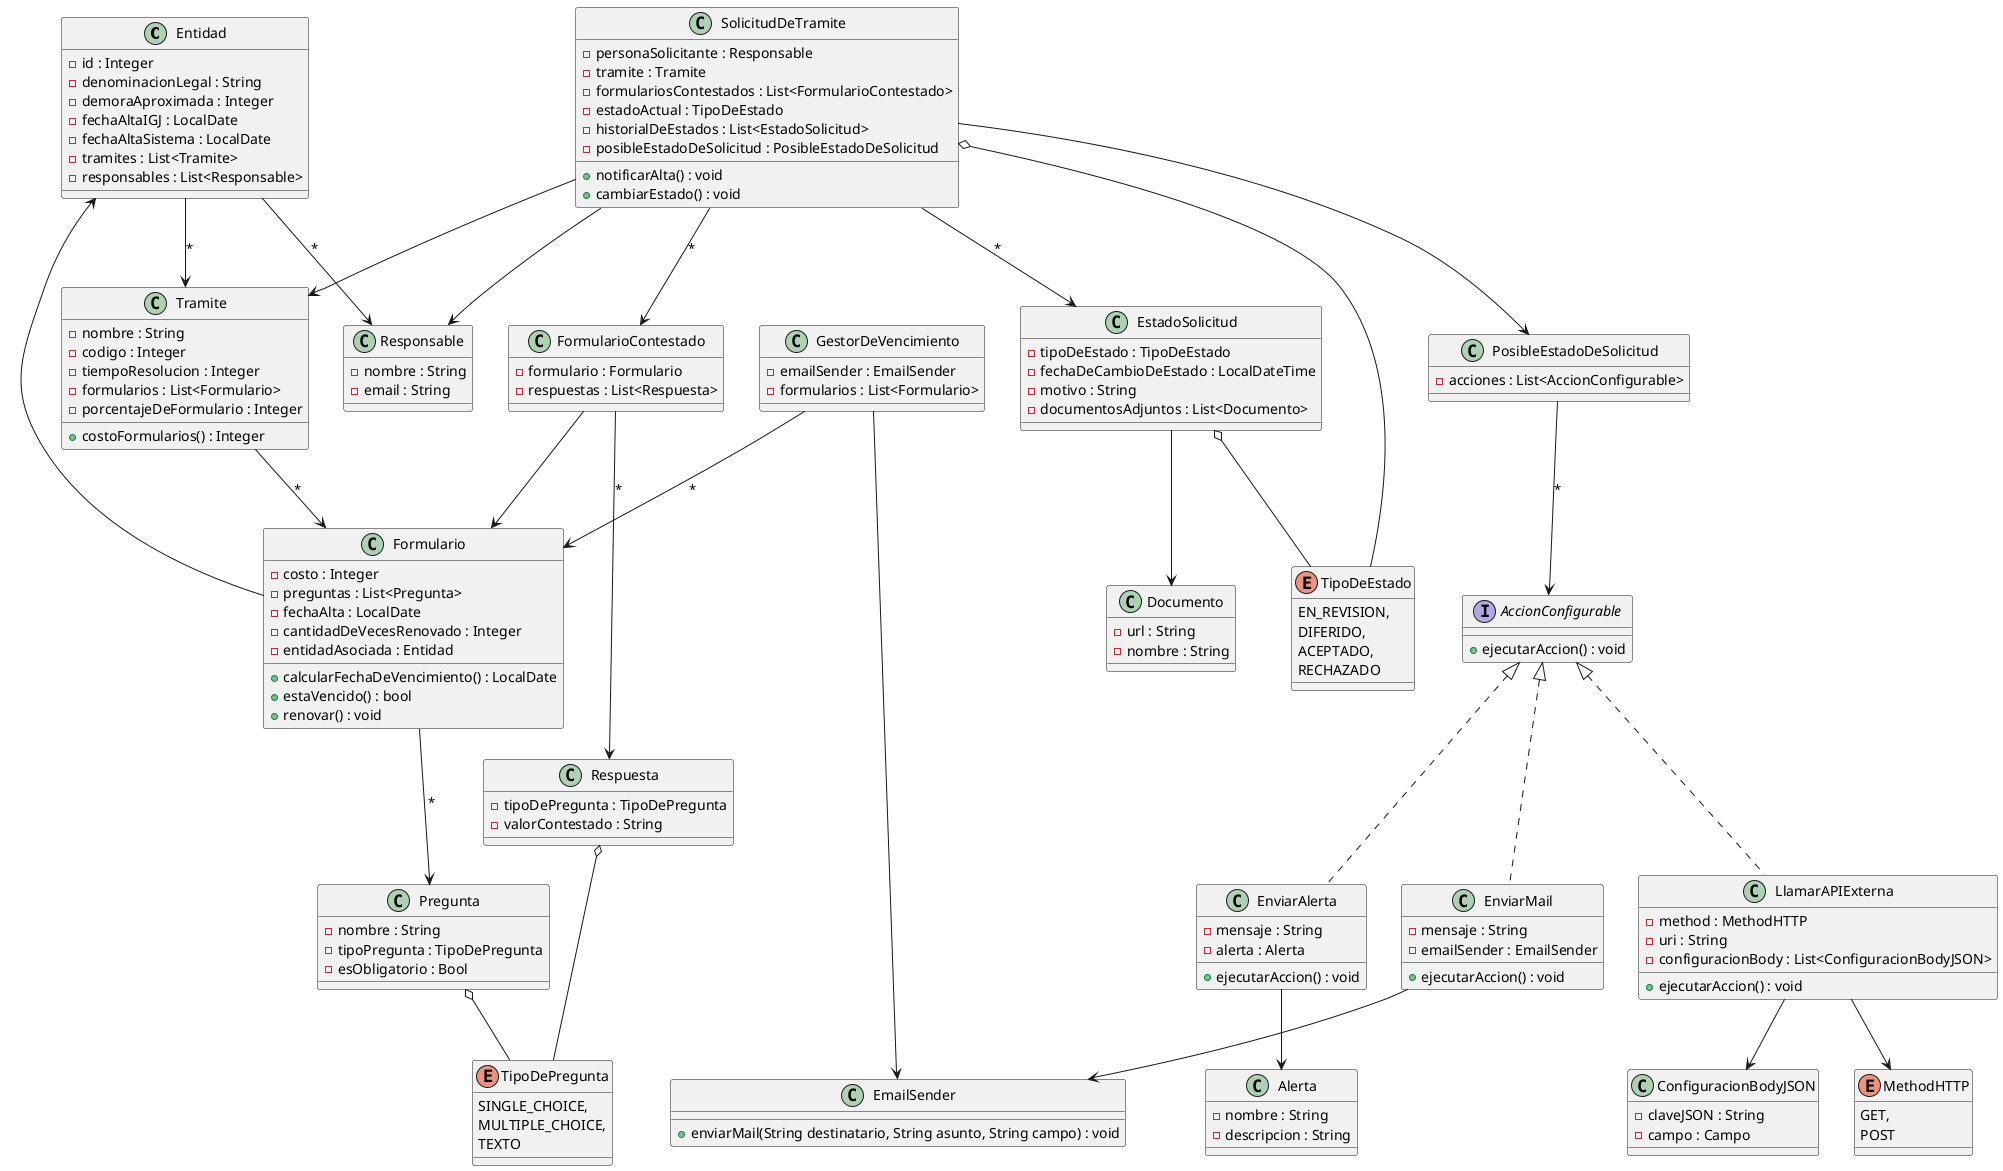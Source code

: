 @startuml

class Entidad {
    - id : Integer
    - denominacionLegal : String
    - demoraAproximada : Integer
    - fechaAltaIGJ : LocalDate
    - fechaAltaSistema : LocalDate
    - tramites : List<Tramite>
    - responsables : List<Responsable>
}

class Responsable {
    - nombre : String
    - email : String
}

class Tramite {
    - nombre : String
    - codigo : Integer
    - tiempoResolucion : Integer
    - formularios : List<Formulario>
    - porcentajeDeFormulario : Integer

    + costoFormularios() : Integer
}

class Formulario {
    - costo : Integer
    - preguntas : List<Pregunta>
    - fechaAlta : LocalDate
    - cantidadDeVecesRenovado : Integer
    - entidadAsociada : Entidad

    + calcularFechaDeVencimiento() : LocalDate
    + estaVencido() : bool
    + renovar() : void
}

class GestorDeVencimiento {
    - emailSender : EmailSender
    - formularios : List<Formulario>
}

class EmailSender {
    + enviarMail(String destinatario, String asunto, String campo) : void
}

class Pregunta {
    - nombre : String
    - tipoPregunta : TipoDePregunta
    - esObligatorio : Bool
}

enum TipoDePregunta {
    SINGLE_CHOICE,
    MULTIPLE_CHOICE,
    TEXTO
}

class SolicitudDeTramite {
    - personaSolicitante : Responsable
    - tramite : Tramite
    - formulariosContestados : List<FormularioContestado>
    - estadoActual : TipoDeEstado
    - historialDeEstados : List<EstadoSolicitud>
    - posibleEstadoDeSolicitud : PosibleEstadoDeSolicitud

    + notificarAlta() : void
    + cambiarEstado() : void
}

class FormularioContestado {
    - formulario : Formulario
    - respuestas : List<Respuesta>
}

class Respuesta {
    - tipoDePregunta : TipoDePregunta
    - valorContestado : String
}

enum TipoDeEstado {
    EN_REVISION,
    DIFERIDO,
    ACEPTADO,
    RECHAZADO
}

class EstadoSolicitud {
    - tipoDeEstado : TipoDeEstado
    - fechaDeCambioDeEstado : LocalDateTime
    - motivo : String
    - documentosAdjuntos : List<Documento>
}

class Documento {
    - url : String
    - nombre : String
}

class PosibleEstadoDeSolicitud {
    - acciones : List<AccionConfigurable>
}

interface AccionConfigurable {
    + ejecutarAccion() : void
}

class EnviarMail implements AccionConfigurable {
    - mensaje : String
    - emailSender : EmailSender

    + ejecutarAccion() : void
}

class EnviarAlerta implements AccionConfigurable {
    - mensaje : String
    - alerta : Alerta

    + ejecutarAccion() : void
}

class Alerta {
    - nombre : String
    - descripcion : String
}

class LlamarAPIExterna implements AccionConfigurable {
    - method : MethodHTTP
    - uri : String
    - configuracionBody : List<ConfiguracionBodyJSON>

    + ejecutarAccion() : void
}

enum MethodHTTP {
    GET,
    POST
}

class ConfiguracionBodyJSON {
    - claveJSON : String
    - campo : Campo
}

Entidad --> Tramite : "*"
Entidad --> Responsable : "*"

Tramite --> Formulario : "*"

Formulario --> Pregunta : "*"
Formulario --> Entidad

Pregunta o-- TipoDePregunta

FormularioContestado --> Formulario
FormularioContestado --> Respuesta : "*"

Respuesta o-- TipoDePregunta

GestorDeVencimiento --> Formulario : "*"
GestorDeVencimiento --> EmailSender

SolicitudDeTramite --> Responsable
SolicitudDeTramite --> Tramite
SolicitudDeTramite --> FormularioContestado : "*"
SolicitudDeTramite o-- TipoDeEstado
SolicitudDeTramite --> EstadoSolicitud : "*"
SolicitudDeTramite --> PosibleEstadoDeSolicitud

EstadoSolicitud --> Documento
EstadoSolicitud o-- TipoDeEstado

PosibleEstadoDeSolicitud --> AccionConfigurable : "*"

EnviarMail --> EmailSender

EnviarAlerta --> Alerta

LlamarAPIExterna --> MethodHTTP
LlamarAPIExterna --> ConfiguracionBodyJSON



@enduml